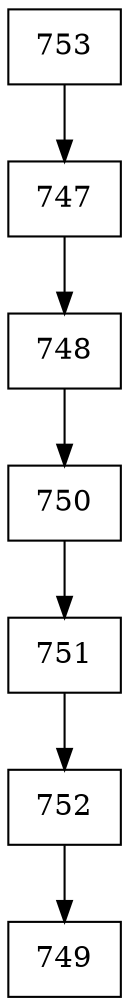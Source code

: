 digraph G {
  node [shape=record];
  node0 [label="{753}"];
  node0 -> node1;
  node1 [label="{747}"];
  node1 -> node2;
  node2 [label="{748}"];
  node2 -> node3;
  node3 [label="{750}"];
  node3 -> node4;
  node4 [label="{751}"];
  node4 -> node5;
  node5 [label="{752}"];
  node5 -> node6;
  node6 [label="{749}"];
}
